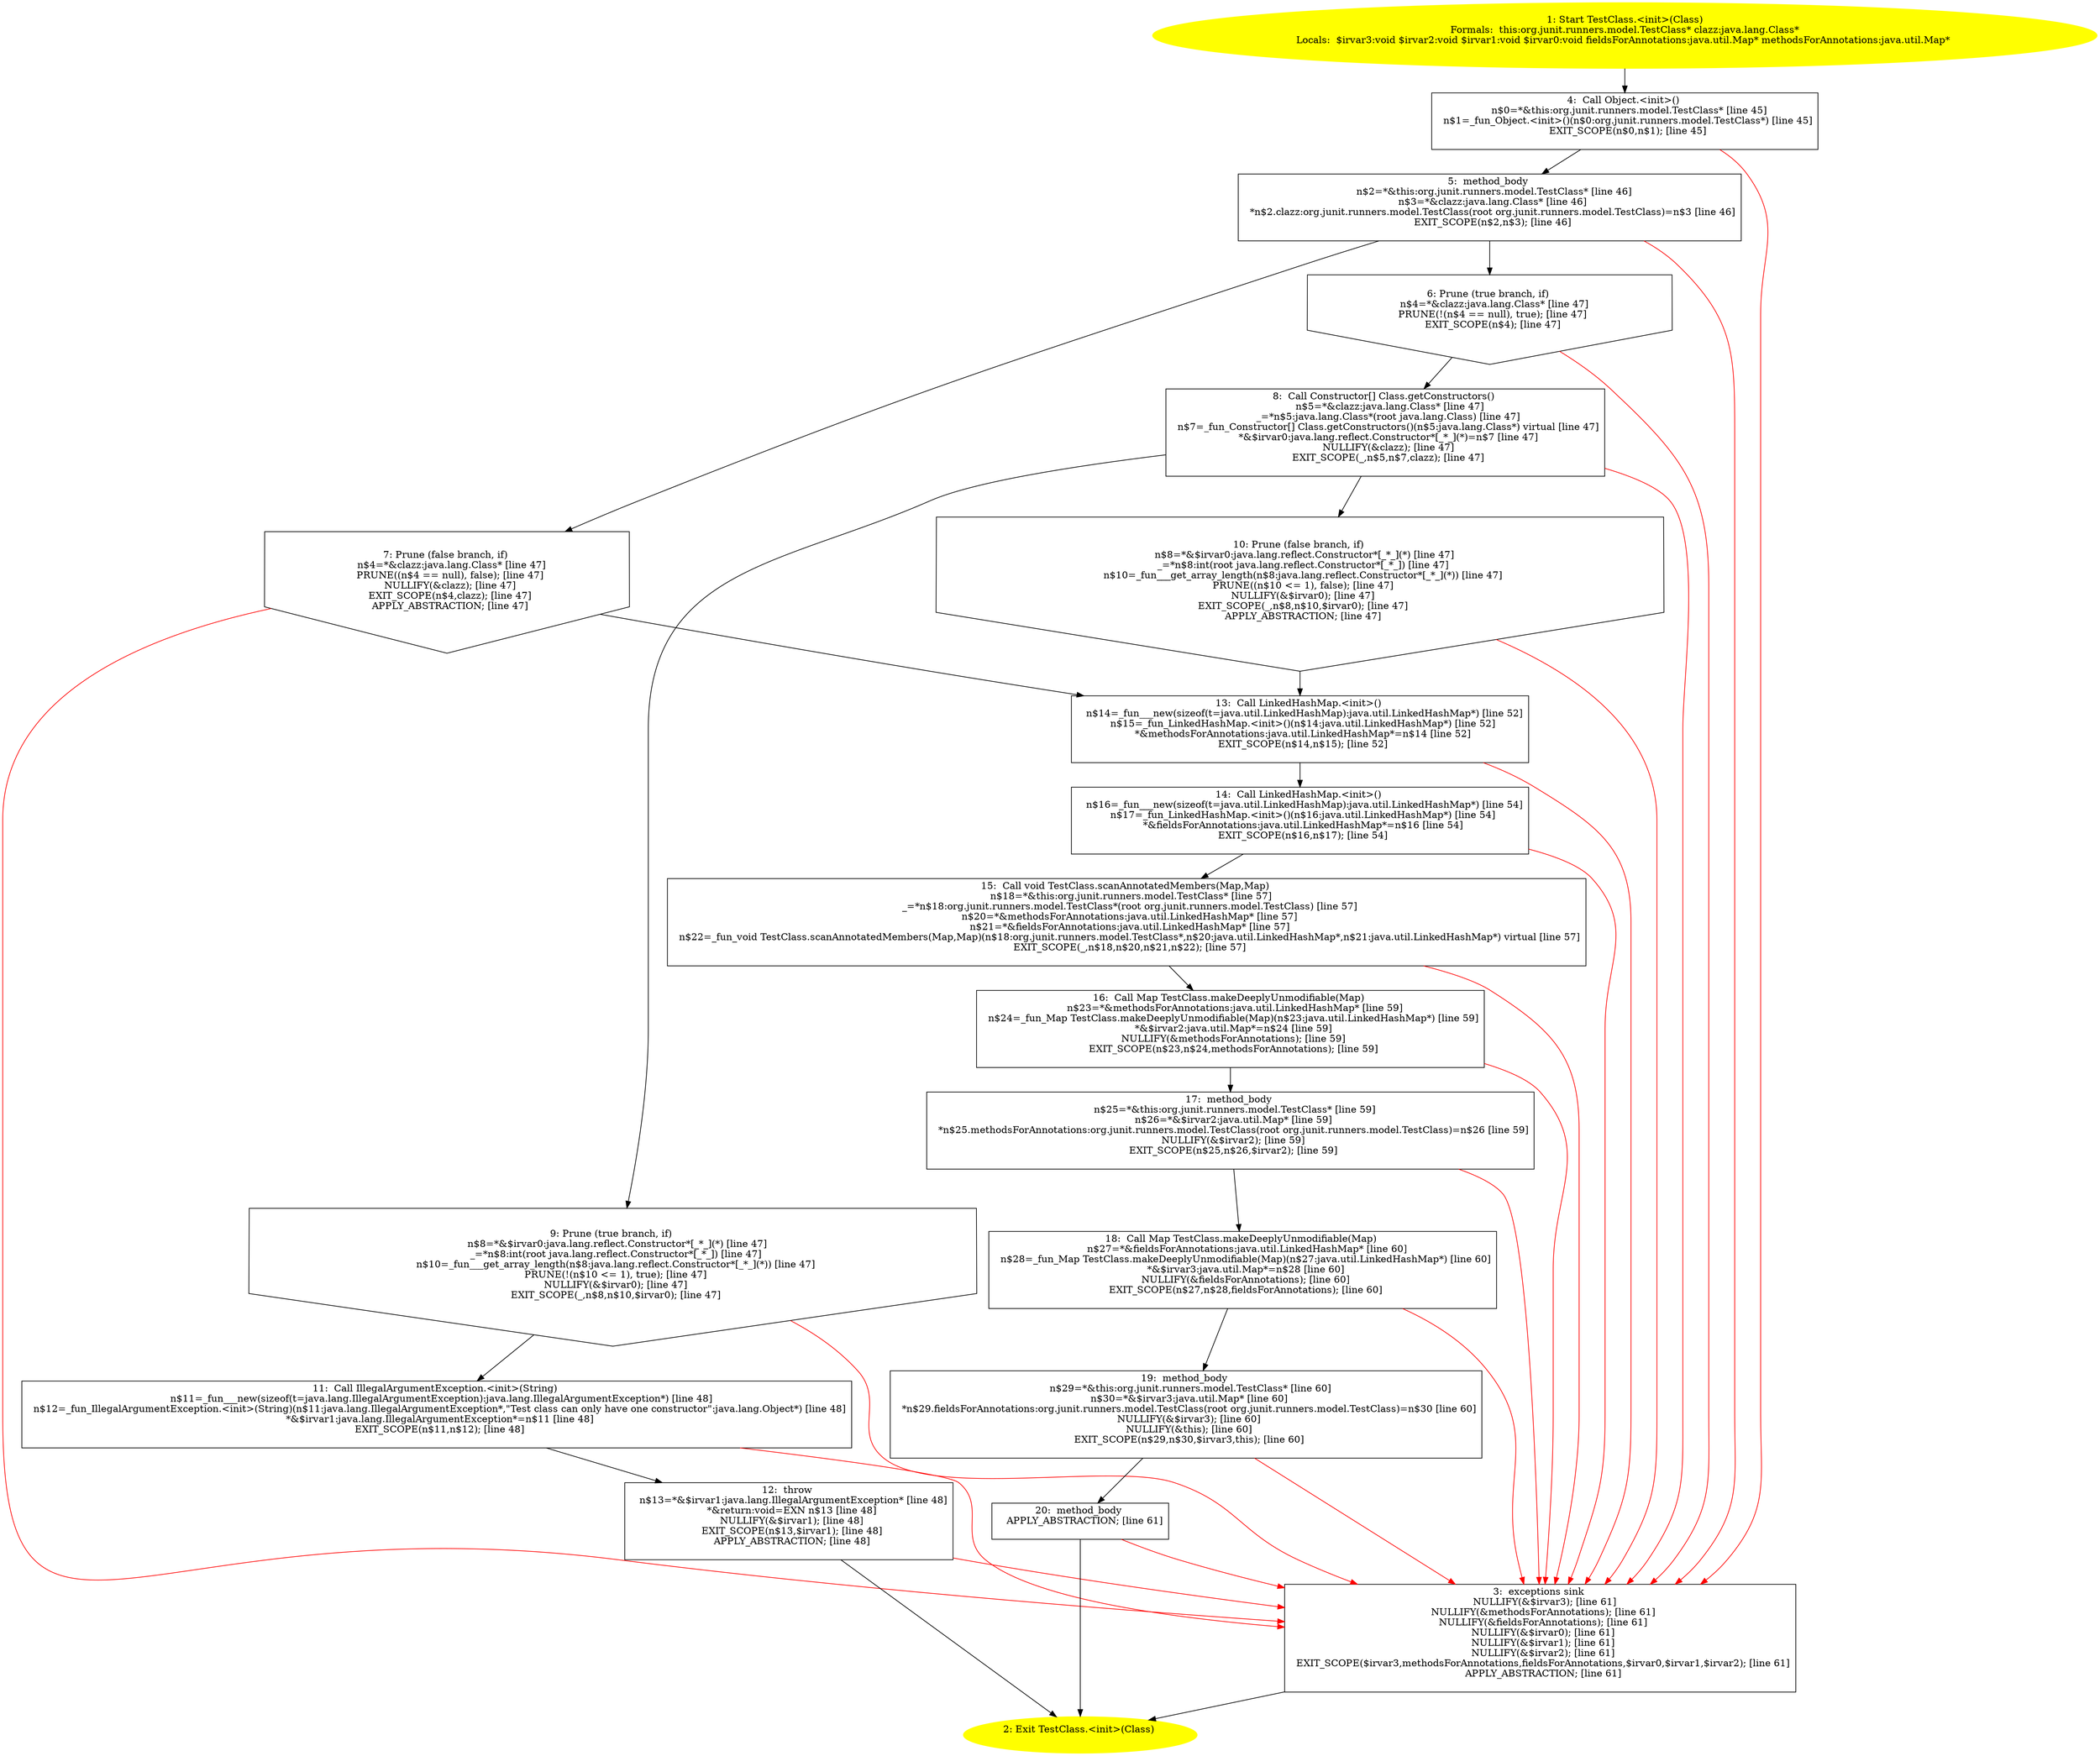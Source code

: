 /* @generated */
digraph cfg {
"org.junit.runners.model.TestClass.<init>(java.lang.Class).31078a38155aee501a1a40697bbd49b7_1" [label="1: Start TestClass.<init>(Class)\nFormals:  this:org.junit.runners.model.TestClass* clazz:java.lang.Class*\nLocals:  $irvar3:void $irvar2:void $irvar1:void $irvar0:void fieldsForAnnotations:java.util.Map* methodsForAnnotations:java.util.Map* \n  " color=yellow style=filled]
	

	 "org.junit.runners.model.TestClass.<init>(java.lang.Class).31078a38155aee501a1a40697bbd49b7_1" -> "org.junit.runners.model.TestClass.<init>(java.lang.Class).31078a38155aee501a1a40697bbd49b7_4" ;
"org.junit.runners.model.TestClass.<init>(java.lang.Class).31078a38155aee501a1a40697bbd49b7_2" [label="2: Exit TestClass.<init>(Class) \n  " color=yellow style=filled]
	

"org.junit.runners.model.TestClass.<init>(java.lang.Class).31078a38155aee501a1a40697bbd49b7_3" [label="3:  exceptions sink \n   NULLIFY(&$irvar3); [line 61]\n  NULLIFY(&methodsForAnnotations); [line 61]\n  NULLIFY(&fieldsForAnnotations); [line 61]\n  NULLIFY(&$irvar0); [line 61]\n  NULLIFY(&$irvar1); [line 61]\n  NULLIFY(&$irvar2); [line 61]\n  EXIT_SCOPE($irvar3,methodsForAnnotations,fieldsForAnnotations,$irvar0,$irvar1,$irvar2); [line 61]\n  APPLY_ABSTRACTION; [line 61]\n " shape="box"]
	

	 "org.junit.runners.model.TestClass.<init>(java.lang.Class).31078a38155aee501a1a40697bbd49b7_3" -> "org.junit.runners.model.TestClass.<init>(java.lang.Class).31078a38155aee501a1a40697bbd49b7_2" ;
"org.junit.runners.model.TestClass.<init>(java.lang.Class).31078a38155aee501a1a40697bbd49b7_4" [label="4:  Call Object.<init>() \n   n$0=*&this:org.junit.runners.model.TestClass* [line 45]\n  n$1=_fun_Object.<init>()(n$0:org.junit.runners.model.TestClass*) [line 45]\n  EXIT_SCOPE(n$0,n$1); [line 45]\n " shape="box"]
	

	 "org.junit.runners.model.TestClass.<init>(java.lang.Class).31078a38155aee501a1a40697bbd49b7_4" -> "org.junit.runners.model.TestClass.<init>(java.lang.Class).31078a38155aee501a1a40697bbd49b7_5" ;
	 "org.junit.runners.model.TestClass.<init>(java.lang.Class).31078a38155aee501a1a40697bbd49b7_4" -> "org.junit.runners.model.TestClass.<init>(java.lang.Class).31078a38155aee501a1a40697bbd49b7_3" [color="red" ];
"org.junit.runners.model.TestClass.<init>(java.lang.Class).31078a38155aee501a1a40697bbd49b7_5" [label="5:  method_body \n   n$2=*&this:org.junit.runners.model.TestClass* [line 46]\n  n$3=*&clazz:java.lang.Class* [line 46]\n  *n$2.clazz:org.junit.runners.model.TestClass(root org.junit.runners.model.TestClass)=n$3 [line 46]\n  EXIT_SCOPE(n$2,n$3); [line 46]\n " shape="box"]
	

	 "org.junit.runners.model.TestClass.<init>(java.lang.Class).31078a38155aee501a1a40697bbd49b7_5" -> "org.junit.runners.model.TestClass.<init>(java.lang.Class).31078a38155aee501a1a40697bbd49b7_6" ;
	 "org.junit.runners.model.TestClass.<init>(java.lang.Class).31078a38155aee501a1a40697bbd49b7_5" -> "org.junit.runners.model.TestClass.<init>(java.lang.Class).31078a38155aee501a1a40697bbd49b7_7" ;
	 "org.junit.runners.model.TestClass.<init>(java.lang.Class).31078a38155aee501a1a40697bbd49b7_5" -> "org.junit.runners.model.TestClass.<init>(java.lang.Class).31078a38155aee501a1a40697bbd49b7_3" [color="red" ];
"org.junit.runners.model.TestClass.<init>(java.lang.Class).31078a38155aee501a1a40697bbd49b7_6" [label="6: Prune (true branch, if) \n   n$4=*&clazz:java.lang.Class* [line 47]\n  PRUNE(!(n$4 == null), true); [line 47]\n  EXIT_SCOPE(n$4); [line 47]\n " shape="invhouse"]
	

	 "org.junit.runners.model.TestClass.<init>(java.lang.Class).31078a38155aee501a1a40697bbd49b7_6" -> "org.junit.runners.model.TestClass.<init>(java.lang.Class).31078a38155aee501a1a40697bbd49b7_8" ;
	 "org.junit.runners.model.TestClass.<init>(java.lang.Class).31078a38155aee501a1a40697bbd49b7_6" -> "org.junit.runners.model.TestClass.<init>(java.lang.Class).31078a38155aee501a1a40697bbd49b7_3" [color="red" ];
"org.junit.runners.model.TestClass.<init>(java.lang.Class).31078a38155aee501a1a40697bbd49b7_7" [label="7: Prune (false branch, if) \n   n$4=*&clazz:java.lang.Class* [line 47]\n  PRUNE((n$4 == null), false); [line 47]\n  NULLIFY(&clazz); [line 47]\n  EXIT_SCOPE(n$4,clazz); [line 47]\n  APPLY_ABSTRACTION; [line 47]\n " shape="invhouse"]
	

	 "org.junit.runners.model.TestClass.<init>(java.lang.Class).31078a38155aee501a1a40697bbd49b7_7" -> "org.junit.runners.model.TestClass.<init>(java.lang.Class).31078a38155aee501a1a40697bbd49b7_13" ;
	 "org.junit.runners.model.TestClass.<init>(java.lang.Class).31078a38155aee501a1a40697bbd49b7_7" -> "org.junit.runners.model.TestClass.<init>(java.lang.Class).31078a38155aee501a1a40697bbd49b7_3" [color="red" ];
"org.junit.runners.model.TestClass.<init>(java.lang.Class).31078a38155aee501a1a40697bbd49b7_8" [label="8:  Call Constructor[] Class.getConstructors() \n   n$5=*&clazz:java.lang.Class* [line 47]\n  _=*n$5:java.lang.Class*(root java.lang.Class) [line 47]\n  n$7=_fun_Constructor[] Class.getConstructors()(n$5:java.lang.Class*) virtual [line 47]\n  *&$irvar0:java.lang.reflect.Constructor*[_*_](*)=n$7 [line 47]\n  NULLIFY(&clazz); [line 47]\n  EXIT_SCOPE(_,n$5,n$7,clazz); [line 47]\n " shape="box"]
	

	 "org.junit.runners.model.TestClass.<init>(java.lang.Class).31078a38155aee501a1a40697bbd49b7_8" -> "org.junit.runners.model.TestClass.<init>(java.lang.Class).31078a38155aee501a1a40697bbd49b7_9" ;
	 "org.junit.runners.model.TestClass.<init>(java.lang.Class).31078a38155aee501a1a40697bbd49b7_8" -> "org.junit.runners.model.TestClass.<init>(java.lang.Class).31078a38155aee501a1a40697bbd49b7_10" ;
	 "org.junit.runners.model.TestClass.<init>(java.lang.Class).31078a38155aee501a1a40697bbd49b7_8" -> "org.junit.runners.model.TestClass.<init>(java.lang.Class).31078a38155aee501a1a40697bbd49b7_3" [color="red" ];
"org.junit.runners.model.TestClass.<init>(java.lang.Class).31078a38155aee501a1a40697bbd49b7_9" [label="9: Prune (true branch, if) \n   n$8=*&$irvar0:java.lang.reflect.Constructor*[_*_](*) [line 47]\n  _=*n$8:int(root java.lang.reflect.Constructor*[_*_]) [line 47]\n  n$10=_fun___get_array_length(n$8:java.lang.reflect.Constructor*[_*_](*)) [line 47]\n  PRUNE(!(n$10 <= 1), true); [line 47]\n  NULLIFY(&$irvar0); [line 47]\n  EXIT_SCOPE(_,n$8,n$10,$irvar0); [line 47]\n " shape="invhouse"]
	

	 "org.junit.runners.model.TestClass.<init>(java.lang.Class).31078a38155aee501a1a40697bbd49b7_9" -> "org.junit.runners.model.TestClass.<init>(java.lang.Class).31078a38155aee501a1a40697bbd49b7_11" ;
	 "org.junit.runners.model.TestClass.<init>(java.lang.Class).31078a38155aee501a1a40697bbd49b7_9" -> "org.junit.runners.model.TestClass.<init>(java.lang.Class).31078a38155aee501a1a40697bbd49b7_3" [color="red" ];
"org.junit.runners.model.TestClass.<init>(java.lang.Class).31078a38155aee501a1a40697bbd49b7_10" [label="10: Prune (false branch, if) \n   n$8=*&$irvar0:java.lang.reflect.Constructor*[_*_](*) [line 47]\n  _=*n$8:int(root java.lang.reflect.Constructor*[_*_]) [line 47]\n  n$10=_fun___get_array_length(n$8:java.lang.reflect.Constructor*[_*_](*)) [line 47]\n  PRUNE((n$10 <= 1), false); [line 47]\n  NULLIFY(&$irvar0); [line 47]\n  EXIT_SCOPE(_,n$8,n$10,$irvar0); [line 47]\n  APPLY_ABSTRACTION; [line 47]\n " shape="invhouse"]
	

	 "org.junit.runners.model.TestClass.<init>(java.lang.Class).31078a38155aee501a1a40697bbd49b7_10" -> "org.junit.runners.model.TestClass.<init>(java.lang.Class).31078a38155aee501a1a40697bbd49b7_13" ;
	 "org.junit.runners.model.TestClass.<init>(java.lang.Class).31078a38155aee501a1a40697bbd49b7_10" -> "org.junit.runners.model.TestClass.<init>(java.lang.Class).31078a38155aee501a1a40697bbd49b7_3" [color="red" ];
"org.junit.runners.model.TestClass.<init>(java.lang.Class).31078a38155aee501a1a40697bbd49b7_11" [label="11:  Call IllegalArgumentException.<init>(String) \n   n$11=_fun___new(sizeof(t=java.lang.IllegalArgumentException):java.lang.IllegalArgumentException*) [line 48]\n  n$12=_fun_IllegalArgumentException.<init>(String)(n$11:java.lang.IllegalArgumentException*,\"Test class can only have one constructor\":java.lang.Object*) [line 48]\n  *&$irvar1:java.lang.IllegalArgumentException*=n$11 [line 48]\n  EXIT_SCOPE(n$11,n$12); [line 48]\n " shape="box"]
	

	 "org.junit.runners.model.TestClass.<init>(java.lang.Class).31078a38155aee501a1a40697bbd49b7_11" -> "org.junit.runners.model.TestClass.<init>(java.lang.Class).31078a38155aee501a1a40697bbd49b7_12" ;
	 "org.junit.runners.model.TestClass.<init>(java.lang.Class).31078a38155aee501a1a40697bbd49b7_11" -> "org.junit.runners.model.TestClass.<init>(java.lang.Class).31078a38155aee501a1a40697bbd49b7_3" [color="red" ];
"org.junit.runners.model.TestClass.<init>(java.lang.Class).31078a38155aee501a1a40697bbd49b7_12" [label="12:  throw \n   n$13=*&$irvar1:java.lang.IllegalArgumentException* [line 48]\n  *&return:void=EXN n$13 [line 48]\n  NULLIFY(&$irvar1); [line 48]\n  EXIT_SCOPE(n$13,$irvar1); [line 48]\n  APPLY_ABSTRACTION; [line 48]\n " shape="box"]
	

	 "org.junit.runners.model.TestClass.<init>(java.lang.Class).31078a38155aee501a1a40697bbd49b7_12" -> "org.junit.runners.model.TestClass.<init>(java.lang.Class).31078a38155aee501a1a40697bbd49b7_2" ;
	 "org.junit.runners.model.TestClass.<init>(java.lang.Class).31078a38155aee501a1a40697bbd49b7_12" -> "org.junit.runners.model.TestClass.<init>(java.lang.Class).31078a38155aee501a1a40697bbd49b7_3" [color="red" ];
"org.junit.runners.model.TestClass.<init>(java.lang.Class).31078a38155aee501a1a40697bbd49b7_13" [label="13:  Call LinkedHashMap.<init>() \n   n$14=_fun___new(sizeof(t=java.util.LinkedHashMap):java.util.LinkedHashMap*) [line 52]\n  n$15=_fun_LinkedHashMap.<init>()(n$14:java.util.LinkedHashMap*) [line 52]\n  *&methodsForAnnotations:java.util.LinkedHashMap*=n$14 [line 52]\n  EXIT_SCOPE(n$14,n$15); [line 52]\n " shape="box"]
	

	 "org.junit.runners.model.TestClass.<init>(java.lang.Class).31078a38155aee501a1a40697bbd49b7_13" -> "org.junit.runners.model.TestClass.<init>(java.lang.Class).31078a38155aee501a1a40697bbd49b7_14" ;
	 "org.junit.runners.model.TestClass.<init>(java.lang.Class).31078a38155aee501a1a40697bbd49b7_13" -> "org.junit.runners.model.TestClass.<init>(java.lang.Class).31078a38155aee501a1a40697bbd49b7_3" [color="red" ];
"org.junit.runners.model.TestClass.<init>(java.lang.Class).31078a38155aee501a1a40697bbd49b7_14" [label="14:  Call LinkedHashMap.<init>() \n   n$16=_fun___new(sizeof(t=java.util.LinkedHashMap):java.util.LinkedHashMap*) [line 54]\n  n$17=_fun_LinkedHashMap.<init>()(n$16:java.util.LinkedHashMap*) [line 54]\n  *&fieldsForAnnotations:java.util.LinkedHashMap*=n$16 [line 54]\n  EXIT_SCOPE(n$16,n$17); [line 54]\n " shape="box"]
	

	 "org.junit.runners.model.TestClass.<init>(java.lang.Class).31078a38155aee501a1a40697bbd49b7_14" -> "org.junit.runners.model.TestClass.<init>(java.lang.Class).31078a38155aee501a1a40697bbd49b7_15" ;
	 "org.junit.runners.model.TestClass.<init>(java.lang.Class).31078a38155aee501a1a40697bbd49b7_14" -> "org.junit.runners.model.TestClass.<init>(java.lang.Class).31078a38155aee501a1a40697bbd49b7_3" [color="red" ];
"org.junit.runners.model.TestClass.<init>(java.lang.Class).31078a38155aee501a1a40697bbd49b7_15" [label="15:  Call void TestClass.scanAnnotatedMembers(Map,Map) \n   n$18=*&this:org.junit.runners.model.TestClass* [line 57]\n  _=*n$18:org.junit.runners.model.TestClass*(root org.junit.runners.model.TestClass) [line 57]\n  n$20=*&methodsForAnnotations:java.util.LinkedHashMap* [line 57]\n  n$21=*&fieldsForAnnotations:java.util.LinkedHashMap* [line 57]\n  n$22=_fun_void TestClass.scanAnnotatedMembers(Map,Map)(n$18:org.junit.runners.model.TestClass*,n$20:java.util.LinkedHashMap*,n$21:java.util.LinkedHashMap*) virtual [line 57]\n  EXIT_SCOPE(_,n$18,n$20,n$21,n$22); [line 57]\n " shape="box"]
	

	 "org.junit.runners.model.TestClass.<init>(java.lang.Class).31078a38155aee501a1a40697bbd49b7_15" -> "org.junit.runners.model.TestClass.<init>(java.lang.Class).31078a38155aee501a1a40697bbd49b7_16" ;
	 "org.junit.runners.model.TestClass.<init>(java.lang.Class).31078a38155aee501a1a40697bbd49b7_15" -> "org.junit.runners.model.TestClass.<init>(java.lang.Class).31078a38155aee501a1a40697bbd49b7_3" [color="red" ];
"org.junit.runners.model.TestClass.<init>(java.lang.Class).31078a38155aee501a1a40697bbd49b7_16" [label="16:  Call Map TestClass.makeDeeplyUnmodifiable(Map) \n   n$23=*&methodsForAnnotations:java.util.LinkedHashMap* [line 59]\n  n$24=_fun_Map TestClass.makeDeeplyUnmodifiable(Map)(n$23:java.util.LinkedHashMap*) [line 59]\n  *&$irvar2:java.util.Map*=n$24 [line 59]\n  NULLIFY(&methodsForAnnotations); [line 59]\n  EXIT_SCOPE(n$23,n$24,methodsForAnnotations); [line 59]\n " shape="box"]
	

	 "org.junit.runners.model.TestClass.<init>(java.lang.Class).31078a38155aee501a1a40697bbd49b7_16" -> "org.junit.runners.model.TestClass.<init>(java.lang.Class).31078a38155aee501a1a40697bbd49b7_17" ;
	 "org.junit.runners.model.TestClass.<init>(java.lang.Class).31078a38155aee501a1a40697bbd49b7_16" -> "org.junit.runners.model.TestClass.<init>(java.lang.Class).31078a38155aee501a1a40697bbd49b7_3" [color="red" ];
"org.junit.runners.model.TestClass.<init>(java.lang.Class).31078a38155aee501a1a40697bbd49b7_17" [label="17:  method_body \n   n$25=*&this:org.junit.runners.model.TestClass* [line 59]\n  n$26=*&$irvar2:java.util.Map* [line 59]\n  *n$25.methodsForAnnotations:org.junit.runners.model.TestClass(root org.junit.runners.model.TestClass)=n$26 [line 59]\n  NULLIFY(&$irvar2); [line 59]\n  EXIT_SCOPE(n$25,n$26,$irvar2); [line 59]\n " shape="box"]
	

	 "org.junit.runners.model.TestClass.<init>(java.lang.Class).31078a38155aee501a1a40697bbd49b7_17" -> "org.junit.runners.model.TestClass.<init>(java.lang.Class).31078a38155aee501a1a40697bbd49b7_18" ;
	 "org.junit.runners.model.TestClass.<init>(java.lang.Class).31078a38155aee501a1a40697bbd49b7_17" -> "org.junit.runners.model.TestClass.<init>(java.lang.Class).31078a38155aee501a1a40697bbd49b7_3" [color="red" ];
"org.junit.runners.model.TestClass.<init>(java.lang.Class).31078a38155aee501a1a40697bbd49b7_18" [label="18:  Call Map TestClass.makeDeeplyUnmodifiable(Map) \n   n$27=*&fieldsForAnnotations:java.util.LinkedHashMap* [line 60]\n  n$28=_fun_Map TestClass.makeDeeplyUnmodifiable(Map)(n$27:java.util.LinkedHashMap*) [line 60]\n  *&$irvar3:java.util.Map*=n$28 [line 60]\n  NULLIFY(&fieldsForAnnotations); [line 60]\n  EXIT_SCOPE(n$27,n$28,fieldsForAnnotations); [line 60]\n " shape="box"]
	

	 "org.junit.runners.model.TestClass.<init>(java.lang.Class).31078a38155aee501a1a40697bbd49b7_18" -> "org.junit.runners.model.TestClass.<init>(java.lang.Class).31078a38155aee501a1a40697bbd49b7_19" ;
	 "org.junit.runners.model.TestClass.<init>(java.lang.Class).31078a38155aee501a1a40697bbd49b7_18" -> "org.junit.runners.model.TestClass.<init>(java.lang.Class).31078a38155aee501a1a40697bbd49b7_3" [color="red" ];
"org.junit.runners.model.TestClass.<init>(java.lang.Class).31078a38155aee501a1a40697bbd49b7_19" [label="19:  method_body \n   n$29=*&this:org.junit.runners.model.TestClass* [line 60]\n  n$30=*&$irvar3:java.util.Map* [line 60]\n  *n$29.fieldsForAnnotations:org.junit.runners.model.TestClass(root org.junit.runners.model.TestClass)=n$30 [line 60]\n  NULLIFY(&$irvar3); [line 60]\n  NULLIFY(&this); [line 60]\n  EXIT_SCOPE(n$29,n$30,$irvar3,this); [line 60]\n " shape="box"]
	

	 "org.junit.runners.model.TestClass.<init>(java.lang.Class).31078a38155aee501a1a40697bbd49b7_19" -> "org.junit.runners.model.TestClass.<init>(java.lang.Class).31078a38155aee501a1a40697bbd49b7_20" ;
	 "org.junit.runners.model.TestClass.<init>(java.lang.Class).31078a38155aee501a1a40697bbd49b7_19" -> "org.junit.runners.model.TestClass.<init>(java.lang.Class).31078a38155aee501a1a40697bbd49b7_3" [color="red" ];
"org.junit.runners.model.TestClass.<init>(java.lang.Class).31078a38155aee501a1a40697bbd49b7_20" [label="20:  method_body \n   APPLY_ABSTRACTION; [line 61]\n " shape="box"]
	

	 "org.junit.runners.model.TestClass.<init>(java.lang.Class).31078a38155aee501a1a40697bbd49b7_20" -> "org.junit.runners.model.TestClass.<init>(java.lang.Class).31078a38155aee501a1a40697bbd49b7_2" ;
	 "org.junit.runners.model.TestClass.<init>(java.lang.Class).31078a38155aee501a1a40697bbd49b7_20" -> "org.junit.runners.model.TestClass.<init>(java.lang.Class).31078a38155aee501a1a40697bbd49b7_3" [color="red" ];
}
